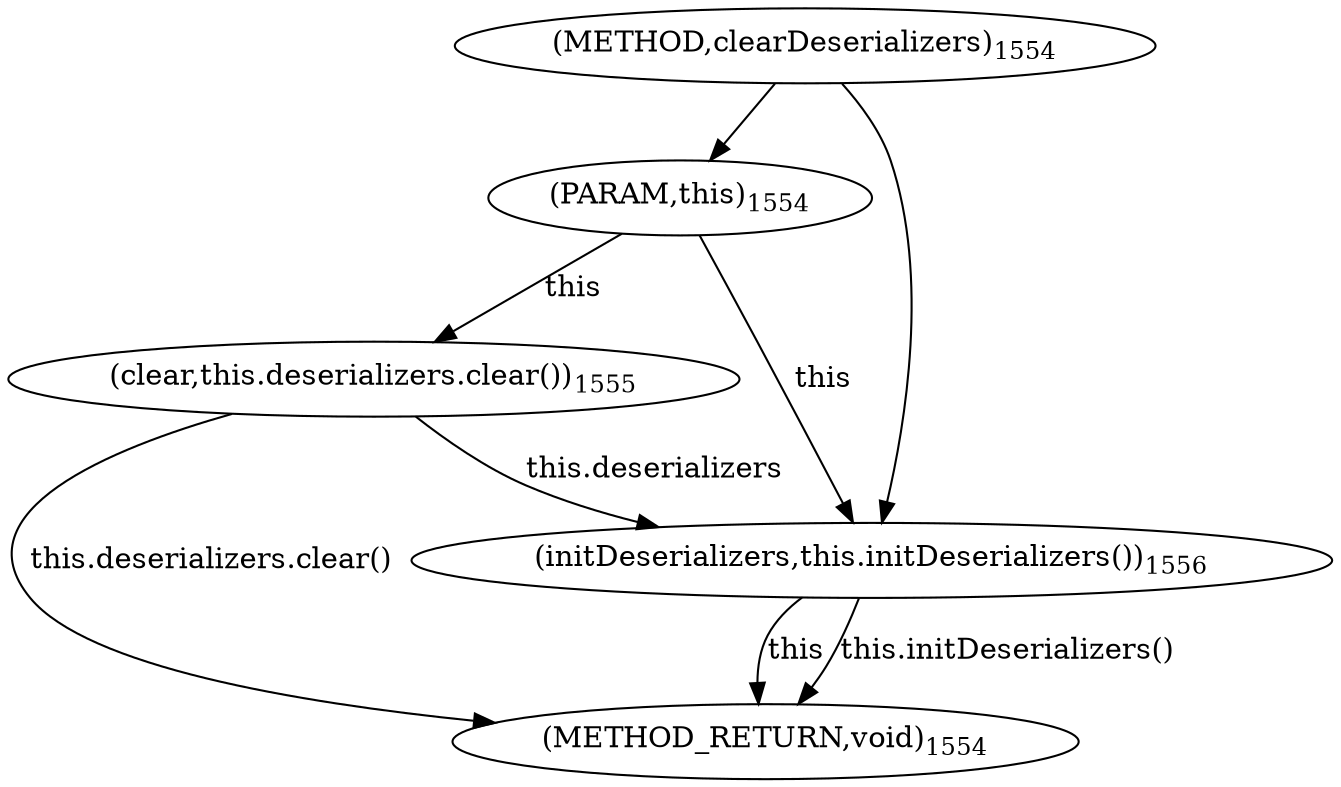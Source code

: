 digraph "clearDeserializers" {  
"4854" [label = <(METHOD,clearDeserializers)<SUB>1554</SUB>> ]
"4862" [label = <(METHOD_RETURN,void)<SUB>1554</SUB>> ]
"103" [label = <(PARAM,this)<SUB>1554</SUB>> ]
"4856" [label = <(clear,this.deserializers.clear())<SUB>1555</SUB>> ]
"4859" [label = <(initDeserializers,this.initDeserializers())<SUB>1556</SUB>> ]
"4856" [label = <(clear,this.deserializers.clear())<SUB>1555</SUB>> ]
"4859" [label = <(initDeserializers,this.initDeserializers())<SUB>1556</SUB>> ]
  "4856" -> "4862"  [ label = "this.deserializers.clear()"] 
  "4859" -> "4862"  [ label = "this"] 
  "4859" -> "4862"  [ label = "this.initDeserializers()"] 
  "4854" -> "103" 
  "103" -> "4856"  [ label = "this"] 
  "103" -> "4859"  [ label = "this"] 
  "4856" -> "4859"  [ label = "this.deserializers"] 
  "4854" -> "4859" 
}
